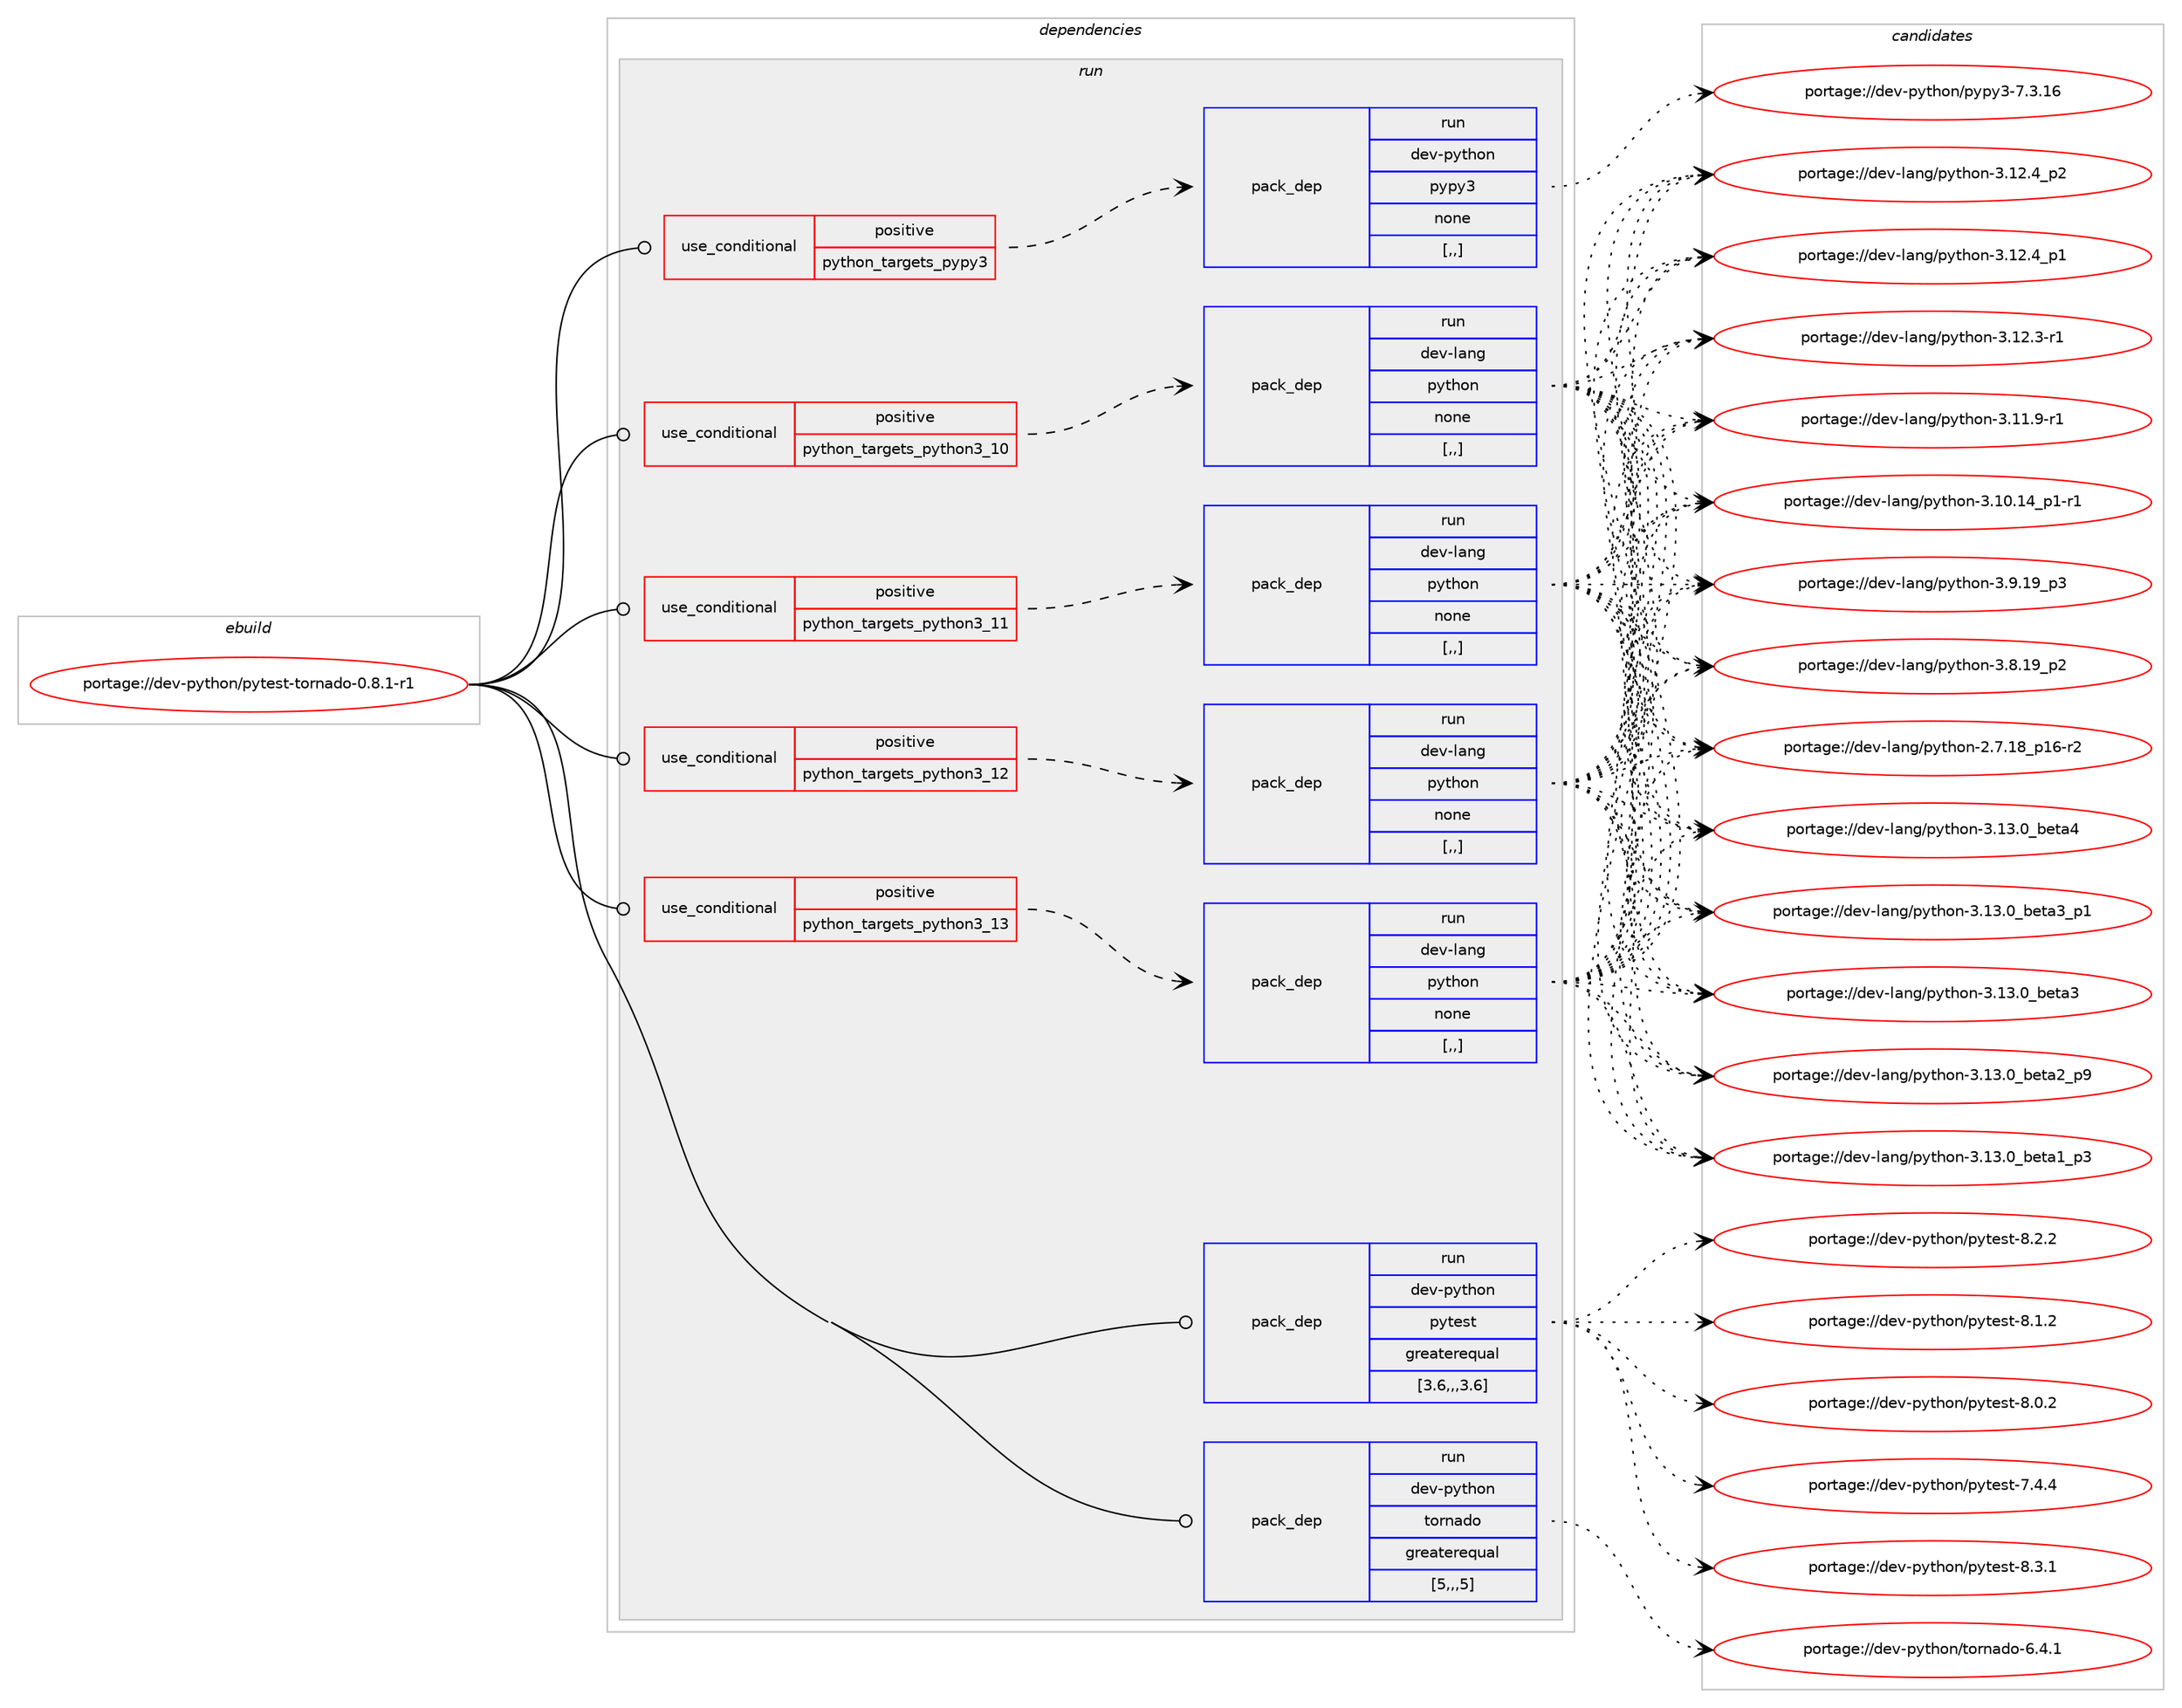 digraph prolog {

# *************
# Graph options
# *************

newrank=true;
concentrate=true;
compound=true;
graph [rankdir=LR,fontname=Helvetica,fontsize=10,ranksep=1.5];#, ranksep=2.5, nodesep=0.2];
edge  [arrowhead=vee];
node  [fontname=Helvetica,fontsize=10];

# **********
# The ebuild
# **********

subgraph cluster_leftcol {
color=gray;
label=<<i>ebuild</i>>;
id [label="portage://dev-python/pytest-tornado-0.8.1-r1", color=red, width=4, href="../dev-python/pytest-tornado-0.8.1-r1.svg"];
}

# ****************
# The dependencies
# ****************

subgraph cluster_midcol {
color=gray;
label=<<i>dependencies</i>>;
subgraph cluster_compile {
fillcolor="#eeeeee";
style=filled;
label=<<i>compile</i>>;
}
subgraph cluster_compileandrun {
fillcolor="#eeeeee";
style=filled;
label=<<i>compile and run</i>>;
}
subgraph cluster_run {
fillcolor="#eeeeee";
style=filled;
label=<<i>run</i>>;
subgraph cond38459 {
dependency160515 [label=<<TABLE BORDER="0" CELLBORDER="1" CELLSPACING="0" CELLPADDING="4"><TR><TD ROWSPAN="3" CELLPADDING="10">use_conditional</TD></TR><TR><TD>positive</TD></TR><TR><TD>python_targets_pypy3</TD></TR></TABLE>>, shape=none, color=red];
subgraph pack120783 {
dependency160516 [label=<<TABLE BORDER="0" CELLBORDER="1" CELLSPACING="0" CELLPADDING="4" WIDTH="220"><TR><TD ROWSPAN="6" CELLPADDING="30">pack_dep</TD></TR><TR><TD WIDTH="110">run</TD></TR><TR><TD>dev-python</TD></TR><TR><TD>pypy3</TD></TR><TR><TD>none</TD></TR><TR><TD>[,,]</TD></TR></TABLE>>, shape=none, color=blue];
}
dependency160515:e -> dependency160516:w [weight=20,style="dashed",arrowhead="vee"];
}
id:e -> dependency160515:w [weight=20,style="solid",arrowhead="odot"];
subgraph cond38460 {
dependency160517 [label=<<TABLE BORDER="0" CELLBORDER="1" CELLSPACING="0" CELLPADDING="4"><TR><TD ROWSPAN="3" CELLPADDING="10">use_conditional</TD></TR><TR><TD>positive</TD></TR><TR><TD>python_targets_python3_10</TD></TR></TABLE>>, shape=none, color=red];
subgraph pack120784 {
dependency160518 [label=<<TABLE BORDER="0" CELLBORDER="1" CELLSPACING="0" CELLPADDING="4" WIDTH="220"><TR><TD ROWSPAN="6" CELLPADDING="30">pack_dep</TD></TR><TR><TD WIDTH="110">run</TD></TR><TR><TD>dev-lang</TD></TR><TR><TD>python</TD></TR><TR><TD>none</TD></TR><TR><TD>[,,]</TD></TR></TABLE>>, shape=none, color=blue];
}
dependency160517:e -> dependency160518:w [weight=20,style="dashed",arrowhead="vee"];
}
id:e -> dependency160517:w [weight=20,style="solid",arrowhead="odot"];
subgraph cond38461 {
dependency160519 [label=<<TABLE BORDER="0" CELLBORDER="1" CELLSPACING="0" CELLPADDING="4"><TR><TD ROWSPAN="3" CELLPADDING="10">use_conditional</TD></TR><TR><TD>positive</TD></TR><TR><TD>python_targets_python3_11</TD></TR></TABLE>>, shape=none, color=red];
subgraph pack120785 {
dependency160520 [label=<<TABLE BORDER="0" CELLBORDER="1" CELLSPACING="0" CELLPADDING="4" WIDTH="220"><TR><TD ROWSPAN="6" CELLPADDING="30">pack_dep</TD></TR><TR><TD WIDTH="110">run</TD></TR><TR><TD>dev-lang</TD></TR><TR><TD>python</TD></TR><TR><TD>none</TD></TR><TR><TD>[,,]</TD></TR></TABLE>>, shape=none, color=blue];
}
dependency160519:e -> dependency160520:w [weight=20,style="dashed",arrowhead="vee"];
}
id:e -> dependency160519:w [weight=20,style="solid",arrowhead="odot"];
subgraph cond38462 {
dependency160521 [label=<<TABLE BORDER="0" CELLBORDER="1" CELLSPACING="0" CELLPADDING="4"><TR><TD ROWSPAN="3" CELLPADDING="10">use_conditional</TD></TR><TR><TD>positive</TD></TR><TR><TD>python_targets_python3_12</TD></TR></TABLE>>, shape=none, color=red];
subgraph pack120786 {
dependency160522 [label=<<TABLE BORDER="0" CELLBORDER="1" CELLSPACING="0" CELLPADDING="4" WIDTH="220"><TR><TD ROWSPAN="6" CELLPADDING="30">pack_dep</TD></TR><TR><TD WIDTH="110">run</TD></TR><TR><TD>dev-lang</TD></TR><TR><TD>python</TD></TR><TR><TD>none</TD></TR><TR><TD>[,,]</TD></TR></TABLE>>, shape=none, color=blue];
}
dependency160521:e -> dependency160522:w [weight=20,style="dashed",arrowhead="vee"];
}
id:e -> dependency160521:w [weight=20,style="solid",arrowhead="odot"];
subgraph cond38463 {
dependency160523 [label=<<TABLE BORDER="0" CELLBORDER="1" CELLSPACING="0" CELLPADDING="4"><TR><TD ROWSPAN="3" CELLPADDING="10">use_conditional</TD></TR><TR><TD>positive</TD></TR><TR><TD>python_targets_python3_13</TD></TR></TABLE>>, shape=none, color=red];
subgraph pack120787 {
dependency160524 [label=<<TABLE BORDER="0" CELLBORDER="1" CELLSPACING="0" CELLPADDING="4" WIDTH="220"><TR><TD ROWSPAN="6" CELLPADDING="30">pack_dep</TD></TR><TR><TD WIDTH="110">run</TD></TR><TR><TD>dev-lang</TD></TR><TR><TD>python</TD></TR><TR><TD>none</TD></TR><TR><TD>[,,]</TD></TR></TABLE>>, shape=none, color=blue];
}
dependency160523:e -> dependency160524:w [weight=20,style="dashed",arrowhead="vee"];
}
id:e -> dependency160523:w [weight=20,style="solid",arrowhead="odot"];
subgraph pack120788 {
dependency160525 [label=<<TABLE BORDER="0" CELLBORDER="1" CELLSPACING="0" CELLPADDING="4" WIDTH="220"><TR><TD ROWSPAN="6" CELLPADDING="30">pack_dep</TD></TR><TR><TD WIDTH="110">run</TD></TR><TR><TD>dev-python</TD></TR><TR><TD>pytest</TD></TR><TR><TD>greaterequal</TD></TR><TR><TD>[3.6,,,3.6]</TD></TR></TABLE>>, shape=none, color=blue];
}
id:e -> dependency160525:w [weight=20,style="solid",arrowhead="odot"];
subgraph pack120789 {
dependency160526 [label=<<TABLE BORDER="0" CELLBORDER="1" CELLSPACING="0" CELLPADDING="4" WIDTH="220"><TR><TD ROWSPAN="6" CELLPADDING="30">pack_dep</TD></TR><TR><TD WIDTH="110">run</TD></TR><TR><TD>dev-python</TD></TR><TR><TD>tornado</TD></TR><TR><TD>greaterequal</TD></TR><TR><TD>[5,,,5]</TD></TR></TABLE>>, shape=none, color=blue];
}
id:e -> dependency160526:w [weight=20,style="solid",arrowhead="odot"];
}
}

# **************
# The candidates
# **************

subgraph cluster_choices {
rank=same;
color=gray;
label=<<i>candidates</i>>;

subgraph choice120783 {
color=black;
nodesep=1;
choice10010111845112121116104111110471121211121215145554651464954 [label="portage://dev-python/pypy3-7.3.16", color=red, width=4,href="../dev-python/pypy3-7.3.16.svg"];
dependency160516:e -> choice10010111845112121116104111110471121211121215145554651464954:w [style=dotted,weight="100"];
}
subgraph choice120784 {
color=black;
nodesep=1;
choice1001011184510897110103471121211161041111104551464951464895981011169752 [label="portage://dev-lang/python-3.13.0_beta4", color=red, width=4,href="../dev-lang/python-3.13.0_beta4.svg"];
choice10010111845108971101034711212111610411111045514649514648959810111697519511249 [label="portage://dev-lang/python-3.13.0_beta3_p1", color=red, width=4,href="../dev-lang/python-3.13.0_beta3_p1.svg"];
choice1001011184510897110103471121211161041111104551464951464895981011169751 [label="portage://dev-lang/python-3.13.0_beta3", color=red, width=4,href="../dev-lang/python-3.13.0_beta3.svg"];
choice10010111845108971101034711212111610411111045514649514648959810111697509511257 [label="portage://dev-lang/python-3.13.0_beta2_p9", color=red, width=4,href="../dev-lang/python-3.13.0_beta2_p9.svg"];
choice10010111845108971101034711212111610411111045514649514648959810111697499511251 [label="portage://dev-lang/python-3.13.0_beta1_p3", color=red, width=4,href="../dev-lang/python-3.13.0_beta1_p3.svg"];
choice100101118451089711010347112121116104111110455146495046529511250 [label="portage://dev-lang/python-3.12.4_p2", color=red, width=4,href="../dev-lang/python-3.12.4_p2.svg"];
choice100101118451089711010347112121116104111110455146495046529511249 [label="portage://dev-lang/python-3.12.4_p1", color=red, width=4,href="../dev-lang/python-3.12.4_p1.svg"];
choice100101118451089711010347112121116104111110455146495046514511449 [label="portage://dev-lang/python-3.12.3-r1", color=red, width=4,href="../dev-lang/python-3.12.3-r1.svg"];
choice100101118451089711010347112121116104111110455146494946574511449 [label="portage://dev-lang/python-3.11.9-r1", color=red, width=4,href="../dev-lang/python-3.11.9-r1.svg"];
choice100101118451089711010347112121116104111110455146494846495295112494511449 [label="portage://dev-lang/python-3.10.14_p1-r1", color=red, width=4,href="../dev-lang/python-3.10.14_p1-r1.svg"];
choice100101118451089711010347112121116104111110455146574649579511251 [label="portage://dev-lang/python-3.9.19_p3", color=red, width=4,href="../dev-lang/python-3.9.19_p3.svg"];
choice100101118451089711010347112121116104111110455146564649579511250 [label="portage://dev-lang/python-3.8.19_p2", color=red, width=4,href="../dev-lang/python-3.8.19_p2.svg"];
choice100101118451089711010347112121116104111110455046554649569511249544511450 [label="portage://dev-lang/python-2.7.18_p16-r2", color=red, width=4,href="../dev-lang/python-2.7.18_p16-r2.svg"];
dependency160518:e -> choice1001011184510897110103471121211161041111104551464951464895981011169752:w [style=dotted,weight="100"];
dependency160518:e -> choice10010111845108971101034711212111610411111045514649514648959810111697519511249:w [style=dotted,weight="100"];
dependency160518:e -> choice1001011184510897110103471121211161041111104551464951464895981011169751:w [style=dotted,weight="100"];
dependency160518:e -> choice10010111845108971101034711212111610411111045514649514648959810111697509511257:w [style=dotted,weight="100"];
dependency160518:e -> choice10010111845108971101034711212111610411111045514649514648959810111697499511251:w [style=dotted,weight="100"];
dependency160518:e -> choice100101118451089711010347112121116104111110455146495046529511250:w [style=dotted,weight="100"];
dependency160518:e -> choice100101118451089711010347112121116104111110455146495046529511249:w [style=dotted,weight="100"];
dependency160518:e -> choice100101118451089711010347112121116104111110455146495046514511449:w [style=dotted,weight="100"];
dependency160518:e -> choice100101118451089711010347112121116104111110455146494946574511449:w [style=dotted,weight="100"];
dependency160518:e -> choice100101118451089711010347112121116104111110455146494846495295112494511449:w [style=dotted,weight="100"];
dependency160518:e -> choice100101118451089711010347112121116104111110455146574649579511251:w [style=dotted,weight="100"];
dependency160518:e -> choice100101118451089711010347112121116104111110455146564649579511250:w [style=dotted,weight="100"];
dependency160518:e -> choice100101118451089711010347112121116104111110455046554649569511249544511450:w [style=dotted,weight="100"];
}
subgraph choice120785 {
color=black;
nodesep=1;
choice1001011184510897110103471121211161041111104551464951464895981011169752 [label="portage://dev-lang/python-3.13.0_beta4", color=red, width=4,href="../dev-lang/python-3.13.0_beta4.svg"];
choice10010111845108971101034711212111610411111045514649514648959810111697519511249 [label="portage://dev-lang/python-3.13.0_beta3_p1", color=red, width=4,href="../dev-lang/python-3.13.0_beta3_p1.svg"];
choice1001011184510897110103471121211161041111104551464951464895981011169751 [label="portage://dev-lang/python-3.13.0_beta3", color=red, width=4,href="../dev-lang/python-3.13.0_beta3.svg"];
choice10010111845108971101034711212111610411111045514649514648959810111697509511257 [label="portage://dev-lang/python-3.13.0_beta2_p9", color=red, width=4,href="../dev-lang/python-3.13.0_beta2_p9.svg"];
choice10010111845108971101034711212111610411111045514649514648959810111697499511251 [label="portage://dev-lang/python-3.13.0_beta1_p3", color=red, width=4,href="../dev-lang/python-3.13.0_beta1_p3.svg"];
choice100101118451089711010347112121116104111110455146495046529511250 [label="portage://dev-lang/python-3.12.4_p2", color=red, width=4,href="../dev-lang/python-3.12.4_p2.svg"];
choice100101118451089711010347112121116104111110455146495046529511249 [label="portage://dev-lang/python-3.12.4_p1", color=red, width=4,href="../dev-lang/python-3.12.4_p1.svg"];
choice100101118451089711010347112121116104111110455146495046514511449 [label="portage://dev-lang/python-3.12.3-r1", color=red, width=4,href="../dev-lang/python-3.12.3-r1.svg"];
choice100101118451089711010347112121116104111110455146494946574511449 [label="portage://dev-lang/python-3.11.9-r1", color=red, width=4,href="../dev-lang/python-3.11.9-r1.svg"];
choice100101118451089711010347112121116104111110455146494846495295112494511449 [label="portage://dev-lang/python-3.10.14_p1-r1", color=red, width=4,href="../dev-lang/python-3.10.14_p1-r1.svg"];
choice100101118451089711010347112121116104111110455146574649579511251 [label="portage://dev-lang/python-3.9.19_p3", color=red, width=4,href="../dev-lang/python-3.9.19_p3.svg"];
choice100101118451089711010347112121116104111110455146564649579511250 [label="portage://dev-lang/python-3.8.19_p2", color=red, width=4,href="../dev-lang/python-3.8.19_p2.svg"];
choice100101118451089711010347112121116104111110455046554649569511249544511450 [label="portage://dev-lang/python-2.7.18_p16-r2", color=red, width=4,href="../dev-lang/python-2.7.18_p16-r2.svg"];
dependency160520:e -> choice1001011184510897110103471121211161041111104551464951464895981011169752:w [style=dotted,weight="100"];
dependency160520:e -> choice10010111845108971101034711212111610411111045514649514648959810111697519511249:w [style=dotted,weight="100"];
dependency160520:e -> choice1001011184510897110103471121211161041111104551464951464895981011169751:w [style=dotted,weight="100"];
dependency160520:e -> choice10010111845108971101034711212111610411111045514649514648959810111697509511257:w [style=dotted,weight="100"];
dependency160520:e -> choice10010111845108971101034711212111610411111045514649514648959810111697499511251:w [style=dotted,weight="100"];
dependency160520:e -> choice100101118451089711010347112121116104111110455146495046529511250:w [style=dotted,weight="100"];
dependency160520:e -> choice100101118451089711010347112121116104111110455146495046529511249:w [style=dotted,weight="100"];
dependency160520:e -> choice100101118451089711010347112121116104111110455146495046514511449:w [style=dotted,weight="100"];
dependency160520:e -> choice100101118451089711010347112121116104111110455146494946574511449:w [style=dotted,weight="100"];
dependency160520:e -> choice100101118451089711010347112121116104111110455146494846495295112494511449:w [style=dotted,weight="100"];
dependency160520:e -> choice100101118451089711010347112121116104111110455146574649579511251:w [style=dotted,weight="100"];
dependency160520:e -> choice100101118451089711010347112121116104111110455146564649579511250:w [style=dotted,weight="100"];
dependency160520:e -> choice100101118451089711010347112121116104111110455046554649569511249544511450:w [style=dotted,weight="100"];
}
subgraph choice120786 {
color=black;
nodesep=1;
choice1001011184510897110103471121211161041111104551464951464895981011169752 [label="portage://dev-lang/python-3.13.0_beta4", color=red, width=4,href="../dev-lang/python-3.13.0_beta4.svg"];
choice10010111845108971101034711212111610411111045514649514648959810111697519511249 [label="portage://dev-lang/python-3.13.0_beta3_p1", color=red, width=4,href="../dev-lang/python-3.13.0_beta3_p1.svg"];
choice1001011184510897110103471121211161041111104551464951464895981011169751 [label="portage://dev-lang/python-3.13.0_beta3", color=red, width=4,href="../dev-lang/python-3.13.0_beta3.svg"];
choice10010111845108971101034711212111610411111045514649514648959810111697509511257 [label="portage://dev-lang/python-3.13.0_beta2_p9", color=red, width=4,href="../dev-lang/python-3.13.0_beta2_p9.svg"];
choice10010111845108971101034711212111610411111045514649514648959810111697499511251 [label="portage://dev-lang/python-3.13.0_beta1_p3", color=red, width=4,href="../dev-lang/python-3.13.0_beta1_p3.svg"];
choice100101118451089711010347112121116104111110455146495046529511250 [label="portage://dev-lang/python-3.12.4_p2", color=red, width=4,href="../dev-lang/python-3.12.4_p2.svg"];
choice100101118451089711010347112121116104111110455146495046529511249 [label="portage://dev-lang/python-3.12.4_p1", color=red, width=4,href="../dev-lang/python-3.12.4_p1.svg"];
choice100101118451089711010347112121116104111110455146495046514511449 [label="portage://dev-lang/python-3.12.3-r1", color=red, width=4,href="../dev-lang/python-3.12.3-r1.svg"];
choice100101118451089711010347112121116104111110455146494946574511449 [label="portage://dev-lang/python-3.11.9-r1", color=red, width=4,href="../dev-lang/python-3.11.9-r1.svg"];
choice100101118451089711010347112121116104111110455146494846495295112494511449 [label="portage://dev-lang/python-3.10.14_p1-r1", color=red, width=4,href="../dev-lang/python-3.10.14_p1-r1.svg"];
choice100101118451089711010347112121116104111110455146574649579511251 [label="portage://dev-lang/python-3.9.19_p3", color=red, width=4,href="../dev-lang/python-3.9.19_p3.svg"];
choice100101118451089711010347112121116104111110455146564649579511250 [label="portage://dev-lang/python-3.8.19_p2", color=red, width=4,href="../dev-lang/python-3.8.19_p2.svg"];
choice100101118451089711010347112121116104111110455046554649569511249544511450 [label="portage://dev-lang/python-2.7.18_p16-r2", color=red, width=4,href="../dev-lang/python-2.7.18_p16-r2.svg"];
dependency160522:e -> choice1001011184510897110103471121211161041111104551464951464895981011169752:w [style=dotted,weight="100"];
dependency160522:e -> choice10010111845108971101034711212111610411111045514649514648959810111697519511249:w [style=dotted,weight="100"];
dependency160522:e -> choice1001011184510897110103471121211161041111104551464951464895981011169751:w [style=dotted,weight="100"];
dependency160522:e -> choice10010111845108971101034711212111610411111045514649514648959810111697509511257:w [style=dotted,weight="100"];
dependency160522:e -> choice10010111845108971101034711212111610411111045514649514648959810111697499511251:w [style=dotted,weight="100"];
dependency160522:e -> choice100101118451089711010347112121116104111110455146495046529511250:w [style=dotted,weight="100"];
dependency160522:e -> choice100101118451089711010347112121116104111110455146495046529511249:w [style=dotted,weight="100"];
dependency160522:e -> choice100101118451089711010347112121116104111110455146495046514511449:w [style=dotted,weight="100"];
dependency160522:e -> choice100101118451089711010347112121116104111110455146494946574511449:w [style=dotted,weight="100"];
dependency160522:e -> choice100101118451089711010347112121116104111110455146494846495295112494511449:w [style=dotted,weight="100"];
dependency160522:e -> choice100101118451089711010347112121116104111110455146574649579511251:w [style=dotted,weight="100"];
dependency160522:e -> choice100101118451089711010347112121116104111110455146564649579511250:w [style=dotted,weight="100"];
dependency160522:e -> choice100101118451089711010347112121116104111110455046554649569511249544511450:w [style=dotted,weight="100"];
}
subgraph choice120787 {
color=black;
nodesep=1;
choice1001011184510897110103471121211161041111104551464951464895981011169752 [label="portage://dev-lang/python-3.13.0_beta4", color=red, width=4,href="../dev-lang/python-3.13.0_beta4.svg"];
choice10010111845108971101034711212111610411111045514649514648959810111697519511249 [label="portage://dev-lang/python-3.13.0_beta3_p1", color=red, width=4,href="../dev-lang/python-3.13.0_beta3_p1.svg"];
choice1001011184510897110103471121211161041111104551464951464895981011169751 [label="portage://dev-lang/python-3.13.0_beta3", color=red, width=4,href="../dev-lang/python-3.13.0_beta3.svg"];
choice10010111845108971101034711212111610411111045514649514648959810111697509511257 [label="portage://dev-lang/python-3.13.0_beta2_p9", color=red, width=4,href="../dev-lang/python-3.13.0_beta2_p9.svg"];
choice10010111845108971101034711212111610411111045514649514648959810111697499511251 [label="portage://dev-lang/python-3.13.0_beta1_p3", color=red, width=4,href="../dev-lang/python-3.13.0_beta1_p3.svg"];
choice100101118451089711010347112121116104111110455146495046529511250 [label="portage://dev-lang/python-3.12.4_p2", color=red, width=4,href="../dev-lang/python-3.12.4_p2.svg"];
choice100101118451089711010347112121116104111110455146495046529511249 [label="portage://dev-lang/python-3.12.4_p1", color=red, width=4,href="../dev-lang/python-3.12.4_p1.svg"];
choice100101118451089711010347112121116104111110455146495046514511449 [label="portage://dev-lang/python-3.12.3-r1", color=red, width=4,href="../dev-lang/python-3.12.3-r1.svg"];
choice100101118451089711010347112121116104111110455146494946574511449 [label="portage://dev-lang/python-3.11.9-r1", color=red, width=4,href="../dev-lang/python-3.11.9-r1.svg"];
choice100101118451089711010347112121116104111110455146494846495295112494511449 [label="portage://dev-lang/python-3.10.14_p1-r1", color=red, width=4,href="../dev-lang/python-3.10.14_p1-r1.svg"];
choice100101118451089711010347112121116104111110455146574649579511251 [label="portage://dev-lang/python-3.9.19_p3", color=red, width=4,href="../dev-lang/python-3.9.19_p3.svg"];
choice100101118451089711010347112121116104111110455146564649579511250 [label="portage://dev-lang/python-3.8.19_p2", color=red, width=4,href="../dev-lang/python-3.8.19_p2.svg"];
choice100101118451089711010347112121116104111110455046554649569511249544511450 [label="portage://dev-lang/python-2.7.18_p16-r2", color=red, width=4,href="../dev-lang/python-2.7.18_p16-r2.svg"];
dependency160524:e -> choice1001011184510897110103471121211161041111104551464951464895981011169752:w [style=dotted,weight="100"];
dependency160524:e -> choice10010111845108971101034711212111610411111045514649514648959810111697519511249:w [style=dotted,weight="100"];
dependency160524:e -> choice1001011184510897110103471121211161041111104551464951464895981011169751:w [style=dotted,weight="100"];
dependency160524:e -> choice10010111845108971101034711212111610411111045514649514648959810111697509511257:w [style=dotted,weight="100"];
dependency160524:e -> choice10010111845108971101034711212111610411111045514649514648959810111697499511251:w [style=dotted,weight="100"];
dependency160524:e -> choice100101118451089711010347112121116104111110455146495046529511250:w [style=dotted,weight="100"];
dependency160524:e -> choice100101118451089711010347112121116104111110455146495046529511249:w [style=dotted,weight="100"];
dependency160524:e -> choice100101118451089711010347112121116104111110455146495046514511449:w [style=dotted,weight="100"];
dependency160524:e -> choice100101118451089711010347112121116104111110455146494946574511449:w [style=dotted,weight="100"];
dependency160524:e -> choice100101118451089711010347112121116104111110455146494846495295112494511449:w [style=dotted,weight="100"];
dependency160524:e -> choice100101118451089711010347112121116104111110455146574649579511251:w [style=dotted,weight="100"];
dependency160524:e -> choice100101118451089711010347112121116104111110455146564649579511250:w [style=dotted,weight="100"];
dependency160524:e -> choice100101118451089711010347112121116104111110455046554649569511249544511450:w [style=dotted,weight="100"];
}
subgraph choice120788 {
color=black;
nodesep=1;
choice1001011184511212111610411111047112121116101115116455646514649 [label="portage://dev-python/pytest-8.3.1", color=red, width=4,href="../dev-python/pytest-8.3.1.svg"];
choice1001011184511212111610411111047112121116101115116455646504650 [label="portage://dev-python/pytest-8.2.2", color=red, width=4,href="../dev-python/pytest-8.2.2.svg"];
choice1001011184511212111610411111047112121116101115116455646494650 [label="portage://dev-python/pytest-8.1.2", color=red, width=4,href="../dev-python/pytest-8.1.2.svg"];
choice1001011184511212111610411111047112121116101115116455646484650 [label="portage://dev-python/pytest-8.0.2", color=red, width=4,href="../dev-python/pytest-8.0.2.svg"];
choice1001011184511212111610411111047112121116101115116455546524652 [label="portage://dev-python/pytest-7.4.4", color=red, width=4,href="../dev-python/pytest-7.4.4.svg"];
dependency160525:e -> choice1001011184511212111610411111047112121116101115116455646514649:w [style=dotted,weight="100"];
dependency160525:e -> choice1001011184511212111610411111047112121116101115116455646504650:w [style=dotted,weight="100"];
dependency160525:e -> choice1001011184511212111610411111047112121116101115116455646494650:w [style=dotted,weight="100"];
dependency160525:e -> choice1001011184511212111610411111047112121116101115116455646484650:w [style=dotted,weight="100"];
dependency160525:e -> choice1001011184511212111610411111047112121116101115116455546524652:w [style=dotted,weight="100"];
}
subgraph choice120789 {
color=black;
nodesep=1;
choice100101118451121211161041111104711611111411097100111455446524649 [label="portage://dev-python/tornado-6.4.1", color=red, width=4,href="../dev-python/tornado-6.4.1.svg"];
dependency160526:e -> choice100101118451121211161041111104711611111411097100111455446524649:w [style=dotted,weight="100"];
}
}

}
